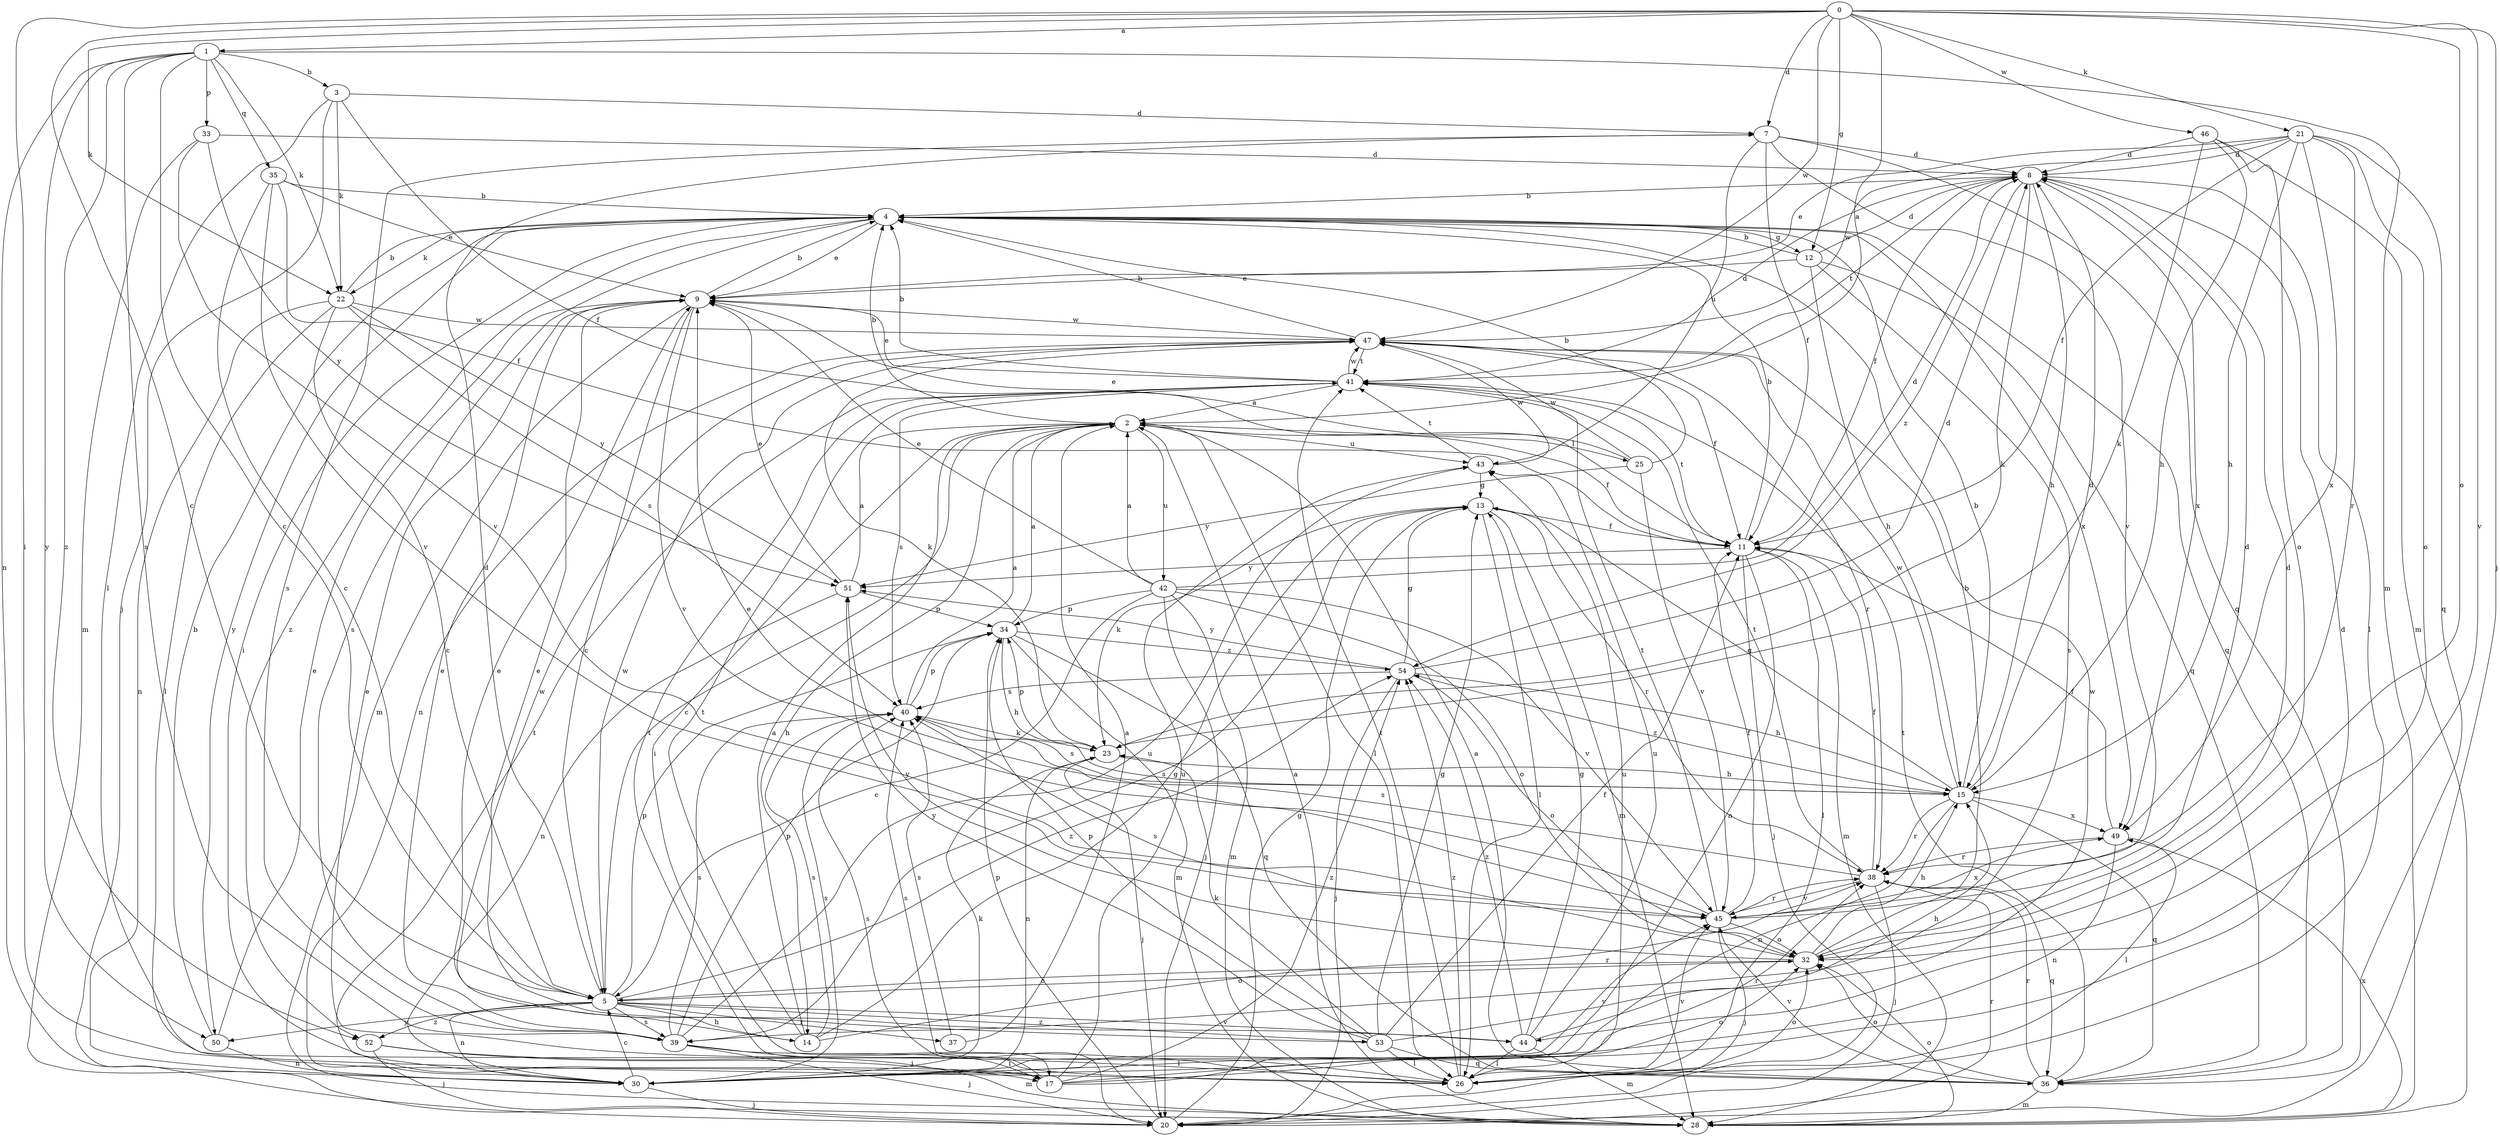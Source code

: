 strict digraph  {
0;
1;
2;
3;
4;
5;
7;
8;
9;
11;
12;
13;
14;
15;
17;
20;
21;
22;
23;
25;
26;
28;
30;
32;
33;
34;
35;
36;
37;
38;
39;
40;
41;
42;
43;
44;
45;
46;
47;
49;
50;
51;
52;
53;
54;
0 -> 1  [label=a];
0 -> 2  [label=a];
0 -> 5  [label=c];
0 -> 7  [label=d];
0 -> 12  [label=g];
0 -> 17  [label=i];
0 -> 20  [label=j];
0 -> 21  [label=k];
0 -> 22  [label=k];
0 -> 32  [label=o];
0 -> 44  [label=v];
0 -> 46  [label=w];
0 -> 47  [label=w];
1 -> 3  [label=b];
1 -> 5  [label=c];
1 -> 22  [label=k];
1 -> 28  [label=m];
1 -> 30  [label=n];
1 -> 33  [label=p];
1 -> 35  [label=q];
1 -> 39  [label=s];
1 -> 50  [label=y];
1 -> 52  [label=z];
2 -> 4  [label=b];
2 -> 5  [label=c];
2 -> 11  [label=f];
2 -> 14  [label=h];
2 -> 17  [label=i];
2 -> 25  [label=l];
2 -> 26  [label=l];
2 -> 42  [label=u];
2 -> 43  [label=u];
3 -> 7  [label=d];
3 -> 11  [label=f];
3 -> 20  [label=j];
3 -> 22  [label=k];
3 -> 26  [label=l];
4 -> 9  [label=e];
4 -> 12  [label=g];
4 -> 17  [label=i];
4 -> 22  [label=k];
4 -> 36  [label=q];
4 -> 39  [label=s];
4 -> 49  [label=x];
4 -> 50  [label=y];
4 -> 52  [label=z];
5 -> 7  [label=d];
5 -> 14  [label=h];
5 -> 30  [label=n];
5 -> 32  [label=o];
5 -> 34  [label=p];
5 -> 37  [label=r];
5 -> 39  [label=s];
5 -> 44  [label=v];
5 -> 47  [label=w];
5 -> 50  [label=y];
5 -> 52  [label=z];
5 -> 53  [label=z];
5 -> 54  [label=z];
7 -> 8  [label=d];
7 -> 11  [label=f];
7 -> 36  [label=q];
7 -> 39  [label=s];
7 -> 43  [label=u];
7 -> 45  [label=v];
8 -> 4  [label=b];
8 -> 11  [label=f];
8 -> 15  [label=h];
8 -> 23  [label=k];
8 -> 26  [label=l];
8 -> 41  [label=t];
8 -> 49  [label=x];
8 -> 54  [label=z];
9 -> 4  [label=b];
9 -> 5  [label=c];
9 -> 28  [label=m];
9 -> 45  [label=v];
9 -> 47  [label=w];
11 -> 4  [label=b];
11 -> 20  [label=j];
11 -> 26  [label=l];
11 -> 28  [label=m];
11 -> 30  [label=n];
11 -> 41  [label=t];
11 -> 51  [label=y];
12 -> 4  [label=b];
12 -> 8  [label=d];
12 -> 9  [label=e];
12 -> 15  [label=h];
12 -> 36  [label=q];
12 -> 39  [label=s];
13 -> 11  [label=f];
13 -> 23  [label=k];
13 -> 26  [label=l];
13 -> 28  [label=m];
13 -> 38  [label=r];
13 -> 39  [label=s];
14 -> 2  [label=a];
14 -> 13  [label=g];
14 -> 38  [label=r];
14 -> 40  [label=s];
14 -> 41  [label=t];
14 -> 47  [label=w];
15 -> 4  [label=b];
15 -> 8  [label=d];
15 -> 13  [label=g];
15 -> 30  [label=n];
15 -> 36  [label=q];
15 -> 38  [label=r];
15 -> 40  [label=s];
15 -> 47  [label=w];
15 -> 49  [label=x];
15 -> 54  [label=z];
17 -> 8  [label=d];
17 -> 32  [label=o];
17 -> 38  [label=r];
17 -> 41  [label=t];
17 -> 43  [label=u];
17 -> 54  [label=z];
20 -> 13  [label=g];
20 -> 34  [label=p];
20 -> 38  [label=r];
20 -> 40  [label=s];
21 -> 8  [label=d];
21 -> 9  [label=e];
21 -> 11  [label=f];
21 -> 15  [label=h];
21 -> 32  [label=o];
21 -> 36  [label=q];
21 -> 38  [label=r];
21 -> 47  [label=w];
21 -> 49  [label=x];
22 -> 4  [label=b];
22 -> 5  [label=c];
22 -> 26  [label=l];
22 -> 30  [label=n];
22 -> 40  [label=s];
22 -> 47  [label=w];
22 -> 51  [label=y];
23 -> 15  [label=h];
23 -> 20  [label=j];
23 -> 30  [label=n];
23 -> 34  [label=p];
25 -> 4  [label=b];
25 -> 9  [label=e];
25 -> 45  [label=v];
25 -> 47  [label=w];
25 -> 51  [label=y];
26 -> 9  [label=e];
26 -> 32  [label=o];
26 -> 40  [label=s];
26 -> 41  [label=t];
26 -> 43  [label=u];
26 -> 45  [label=v];
26 -> 54  [label=z];
28 -> 2  [label=a];
28 -> 32  [label=o];
28 -> 49  [label=x];
30 -> 5  [label=c];
30 -> 20  [label=j];
30 -> 23  [label=k];
30 -> 40  [label=s];
30 -> 41  [label=t];
30 -> 45  [label=v];
32 -> 4  [label=b];
32 -> 5  [label=c];
32 -> 8  [label=d];
32 -> 15  [label=h];
32 -> 40  [label=s];
32 -> 51  [label=y];
33 -> 8  [label=d];
33 -> 28  [label=m];
33 -> 45  [label=v];
33 -> 51  [label=y];
34 -> 2  [label=a];
34 -> 15  [label=h];
34 -> 28  [label=m];
34 -> 36  [label=q];
34 -> 54  [label=z];
35 -> 4  [label=b];
35 -> 5  [label=c];
35 -> 9  [label=e];
35 -> 11  [label=f];
35 -> 45  [label=v];
36 -> 2  [label=a];
36 -> 28  [label=m];
36 -> 32  [label=o];
36 -> 38  [label=r];
36 -> 41  [label=t];
36 -> 45  [label=v];
37 -> 2  [label=a];
37 -> 40  [label=s];
38 -> 11  [label=f];
38 -> 20  [label=j];
38 -> 36  [label=q];
38 -> 40  [label=s];
38 -> 41  [label=t];
38 -> 45  [label=v];
39 -> 9  [label=e];
39 -> 17  [label=i];
39 -> 20  [label=j];
39 -> 28  [label=m];
39 -> 34  [label=p];
39 -> 40  [label=s];
39 -> 43  [label=u];
40 -> 2  [label=a];
40 -> 23  [label=k];
40 -> 34  [label=p];
41 -> 2  [label=a];
41 -> 4  [label=b];
41 -> 8  [label=d];
41 -> 9  [label=e];
41 -> 40  [label=s];
41 -> 47  [label=w];
42 -> 2  [label=a];
42 -> 5  [label=c];
42 -> 8  [label=d];
42 -> 9  [label=e];
42 -> 20  [label=j];
42 -> 28  [label=m];
42 -> 32  [label=o];
42 -> 34  [label=p];
42 -> 45  [label=v];
43 -> 13  [label=g];
43 -> 41  [label=t];
43 -> 47  [label=w];
44 -> 9  [label=e];
44 -> 13  [label=g];
44 -> 26  [label=l];
44 -> 28  [label=m];
44 -> 43  [label=u];
44 -> 47  [label=w];
44 -> 54  [label=z];
45 -> 8  [label=d];
45 -> 9  [label=e];
45 -> 11  [label=f];
45 -> 20  [label=j];
45 -> 32  [label=o];
45 -> 38  [label=r];
45 -> 41  [label=t];
45 -> 49  [label=x];
46 -> 8  [label=d];
46 -> 15  [label=h];
46 -> 23  [label=k];
46 -> 28  [label=m];
46 -> 32  [label=o];
47 -> 4  [label=b];
47 -> 11  [label=f];
47 -> 23  [label=k];
47 -> 30  [label=n];
47 -> 38  [label=r];
47 -> 41  [label=t];
49 -> 11  [label=f];
49 -> 26  [label=l];
49 -> 30  [label=n];
49 -> 38  [label=r];
50 -> 4  [label=b];
50 -> 9  [label=e];
50 -> 30  [label=n];
51 -> 2  [label=a];
51 -> 9  [label=e];
51 -> 30  [label=n];
51 -> 34  [label=p];
52 -> 17  [label=i];
52 -> 20  [label=j];
52 -> 26  [label=l];
53 -> 9  [label=e];
53 -> 11  [label=f];
53 -> 13  [label=g];
53 -> 15  [label=h];
53 -> 23  [label=k];
53 -> 26  [label=l];
53 -> 34  [label=p];
53 -> 36  [label=q];
53 -> 51  [label=y];
54 -> 8  [label=d];
54 -> 13  [label=g];
54 -> 15  [label=h];
54 -> 20  [label=j];
54 -> 32  [label=o];
54 -> 40  [label=s];
54 -> 51  [label=y];
}
